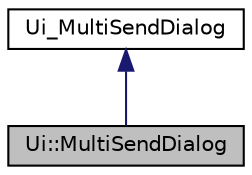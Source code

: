 digraph "Ui::MultiSendDialog"
{
 // LATEX_PDF_SIZE
  edge [fontname="Helvetica",fontsize="10",labelfontname="Helvetica",labelfontsize="10"];
  node [fontname="Helvetica",fontsize="10",shape=record];
  Node0 [label="Ui::MultiSendDialog",height=0.2,width=0.4,color="black", fillcolor="grey75", style="filled", fontcolor="black",tooltip=" "];
  Node1 -> Node0 [dir="back",color="midnightblue",fontsize="10",style="solid"];
  Node1 [label="Ui_MultiSendDialog",height=0.2,width=0.4,color="black", fillcolor="white", style="filled",URL="$class_ui___multi_send_dialog.html",tooltip=" "];
}
